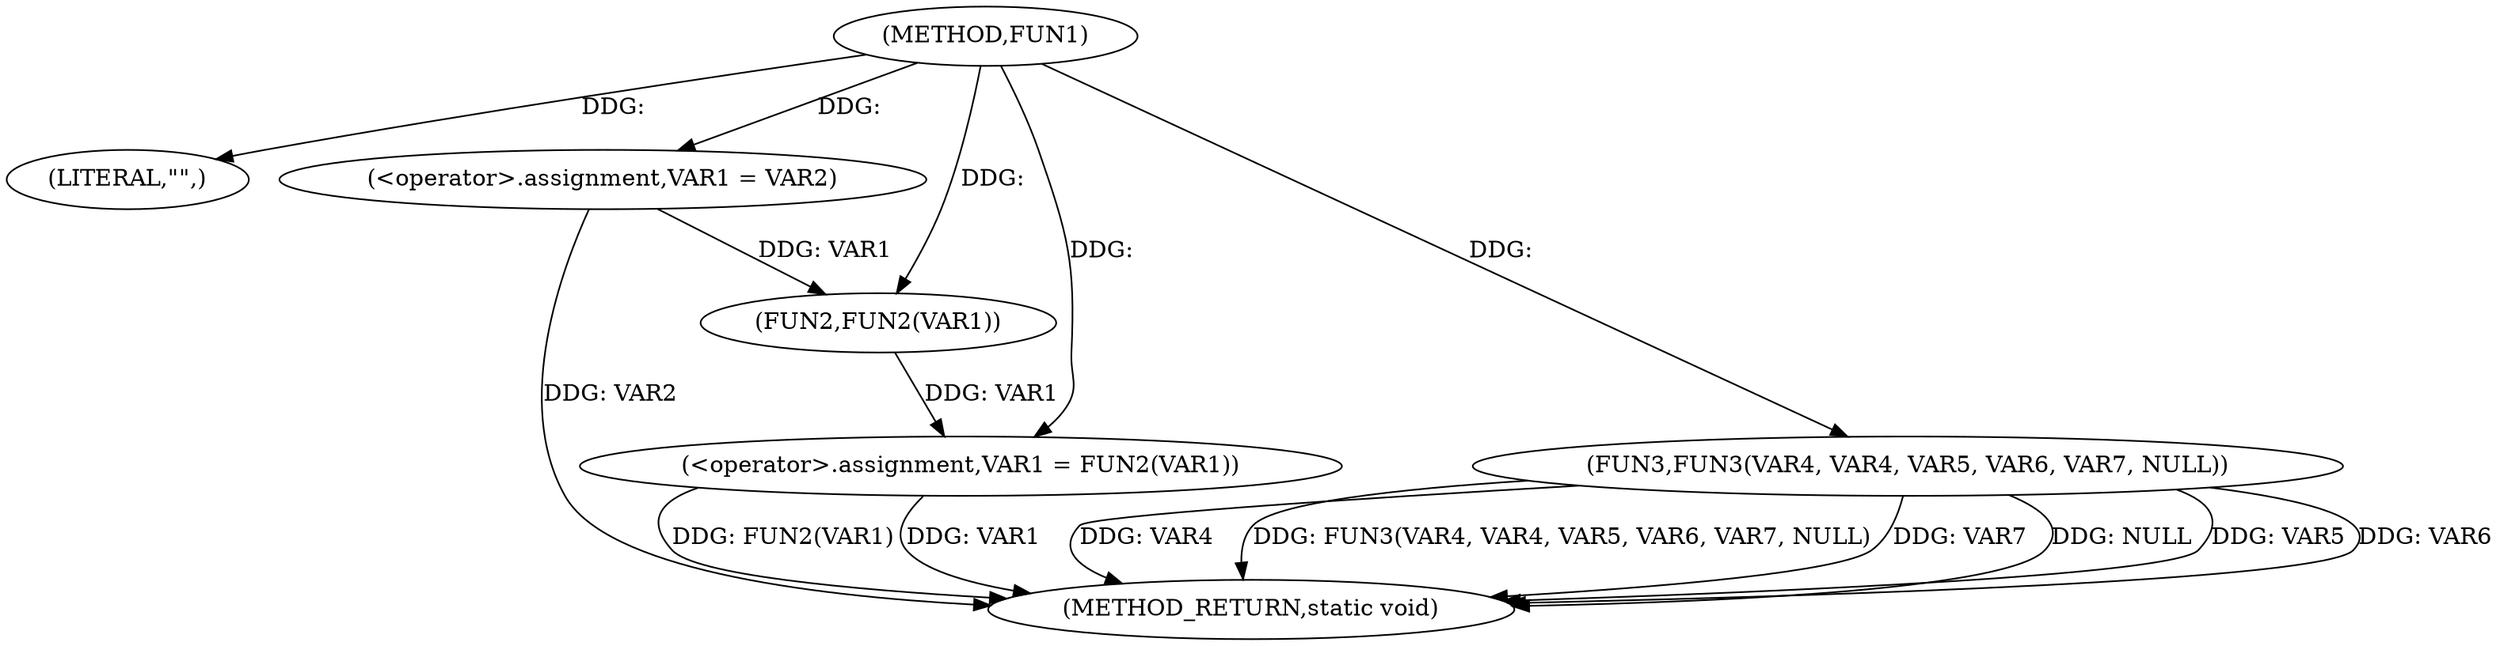 digraph FUN1 {  
"1000100" [label = "(METHOD,FUN1)" ]
"1000118" [label = "(METHOD_RETURN,static void)" ]
"1000103" [label = "(LITERAL,\"\",)" ]
"1000104" [label = "(<operator>.assignment,VAR1 = VAR2)" ]
"1000107" [label = "(<operator>.assignment,VAR1 = FUN2(VAR1))" ]
"1000109" [label = "(FUN2,FUN2(VAR1))" ]
"1000111" [label = "(FUN3,FUN3(VAR4, VAR4, VAR5, VAR6, VAR7, NULL))" ]
  "1000111" -> "1000118"  [ label = "DDG: NULL"] 
  "1000107" -> "1000118"  [ label = "DDG: VAR1"] 
  "1000111" -> "1000118"  [ label = "DDG: VAR5"] 
  "1000111" -> "1000118"  [ label = "DDG: VAR6"] 
  "1000111" -> "1000118"  [ label = "DDG: VAR4"] 
  "1000111" -> "1000118"  [ label = "DDG: FUN3(VAR4, VAR4, VAR5, VAR6, VAR7, NULL)"] 
  "1000111" -> "1000118"  [ label = "DDG: VAR7"] 
  "1000104" -> "1000118"  [ label = "DDG: VAR2"] 
  "1000107" -> "1000118"  [ label = "DDG: FUN2(VAR1)"] 
  "1000100" -> "1000103"  [ label = "DDG: "] 
  "1000100" -> "1000104"  [ label = "DDG: "] 
  "1000109" -> "1000107"  [ label = "DDG: VAR1"] 
  "1000100" -> "1000107"  [ label = "DDG: "] 
  "1000104" -> "1000109"  [ label = "DDG: VAR1"] 
  "1000100" -> "1000109"  [ label = "DDG: "] 
  "1000100" -> "1000111"  [ label = "DDG: "] 
}
